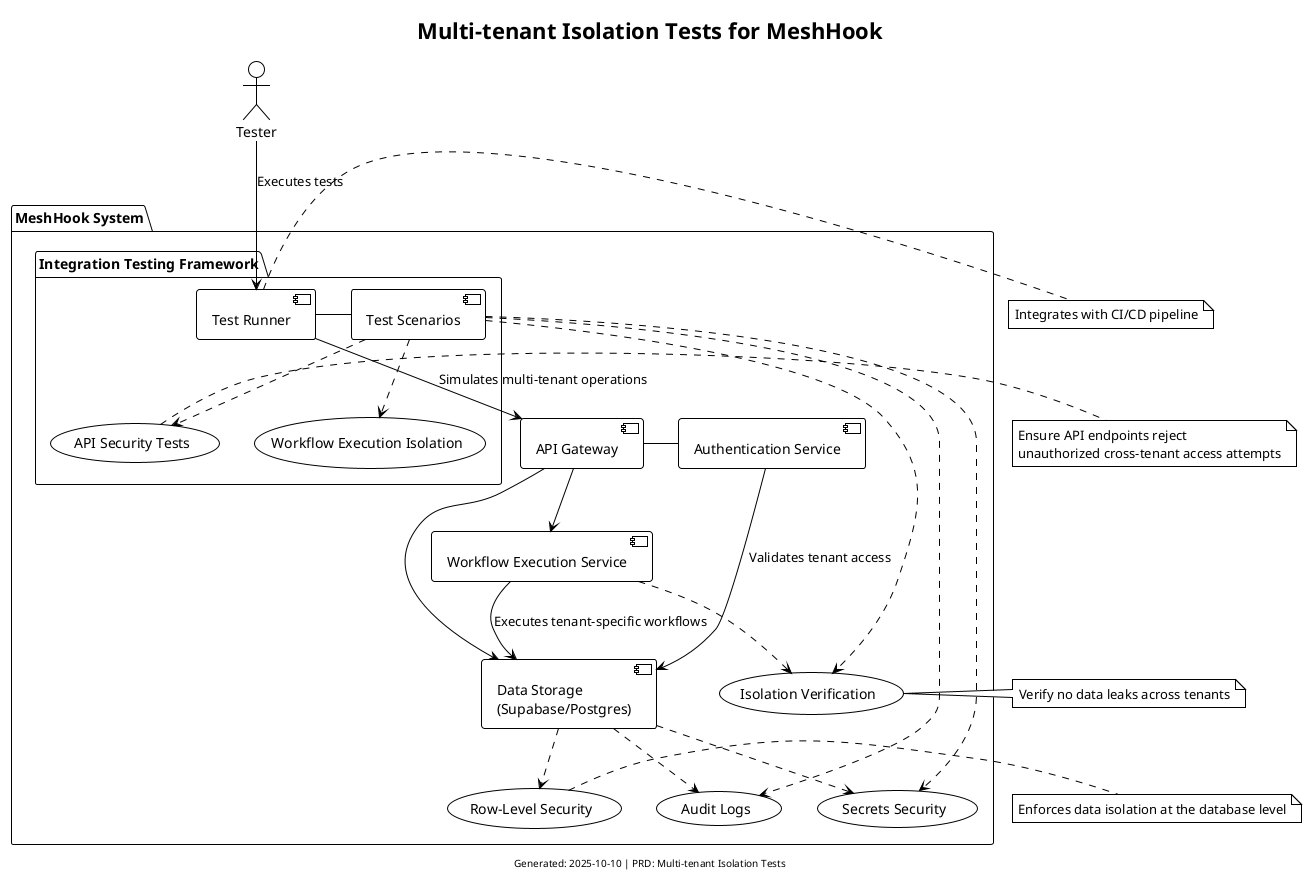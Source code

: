 @startuml
!theme plain

title Multi-tenant Isolation Tests for MeshHook

actor Tester

package "MeshHook System" {
    [API Gateway] - [Authentication Service]
    [API Gateway] --> [Workflow Execution Service]
    [API Gateway] --> [Data Storage\n(Supabase/Postgres)]
    [Data Storage\n(Supabase/Postgres)] ..> (Row-Level Security)
    [Workflow Execution Service] ..> (Isolation Verification)
    [Data Storage\n(Supabase/Postgres)] ..> (Secrets Security)
    [Data Storage\n(Supabase/Postgres)] ..> (Audit Logs)
    
    package "Integration Testing Framework" {
        [Test Runner] - [Test Scenarios]
        [Test Scenarios] ..> (API Security Tests)
        [Test Scenarios] ..> (Workflow Execution Isolation)
        [Test Scenarios] ..> (Isolation Verification)
        [Test Scenarios] ..> (Secrets Security)
        [Test Scenarios] ..> (Audit Logs)
    }
}

[Tester] --> [Test Runner] : Executes tests
[Test Runner] --> [API Gateway] : Simulates multi-tenant operations
[Authentication Service] --> [Data Storage\n(Supabase/Postgres)] : Validates tenant access
[Workflow Execution Service] --> [Data Storage\n(Supabase/Postgres)] : Executes tenant-specific workflows

note right of [API Security Tests]
  Ensure API endpoints reject
  unauthorized cross-tenant access attempts
end note

note right of (Row-Level Security)
  Enforces data isolation at the database level
end note

note right of (Isolation Verification)
  Verify no data leaks across tenants
end note

note right of [Test Runner]
  Integrates with CI/CD pipeline
end note

footer Generated: 2025-10-10 | PRD: Multi-tenant Isolation Tests

@enduml